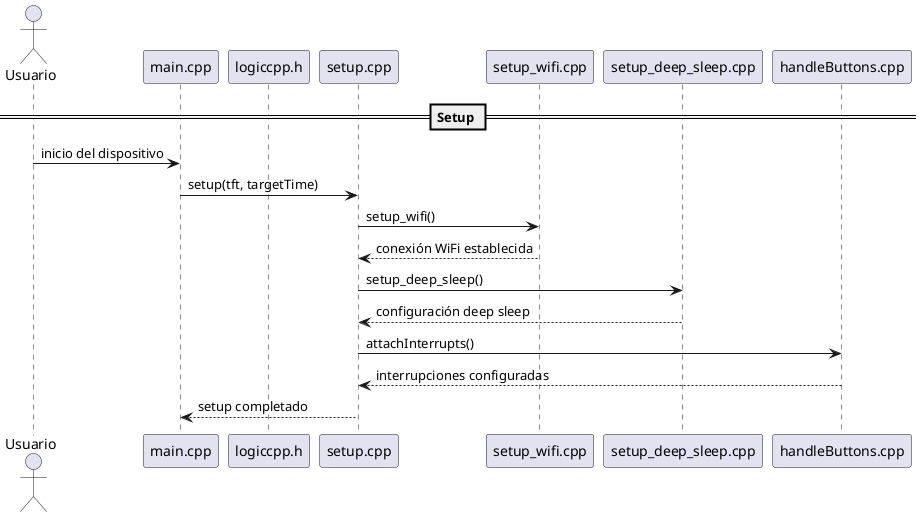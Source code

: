 @startuml
actor Usuario
participant main_cpp as "main.cpp"
participant logiccpp_h as "logiccpp.h"
participant setup_cpp as "setup.cpp"
participant setup_wifi_cpp as "setup_wifi.cpp"
participant setup_deep_sleep_cpp as "setup_deep_sleep.cpp"
participant handleButtons_cpp as "handleButtons.cpp"

== Setup ==
Usuario -> main_cpp: inicio del dispositivo
main_cpp -> setup_cpp: setup(tft, targetTime)
setup_cpp -> setup_wifi_cpp: setup_wifi()
setup_wifi_cpp --> setup_cpp: conexión WiFi establecida

setup_cpp -> setup_deep_sleep_cpp: setup_deep_sleep()
setup_deep_sleep_cpp --> setup_cpp: configuración deep sleep

setup_cpp -> handleButtons_cpp: attachInterrupts()
handleButtons_cpp --> setup_cpp: interrupciones configuradas

setup_cpp --> main_cpp: setup completado
@enduml

@startuml
actor Usuario
participant main_cpp as "main.cpp"
participant loop_cpp as "loop.cpp"
participant recibirDeApi_cpp as "recibirDeAPI.cpp"
participant show_screen_cpp as "show_screen.cpp"
participant mandarPeticion_cpp as "mandarPeticion.cpp"
participant deep_sleep_mode_cpp as "deep_sleep_mode.cpp"
participant handleButtons_cpp as "handleButtons.cpp"

== Loop principal ==
Usuario -> main_cpp: ejecución loop()
main_cpp -> loop_cpp: loop(tft, targetTime, running)

alt estado == 0
    loop_cpp -> show_screen_cpp: show_screen(function, place, tft)
    show_screen_cpp --> loop_cpp
    loop_cpp -> loop_cpp: estado = 1
end

alt estado == 1
    loop_cpp -> recibirDeApi_cpp: recibirDeAPI(function, place)
    recibirDeApi_cpp --> loop_cpp
    alt function != -1
        loop_cpp -> loop_cpp: estado = 2
    else
        loop_cpp -> deep_sleep_mode_cpp: deep_sleep_mode(suspendedtime)
        deep_sleep_mode_cpp --> loop_cpp
    end
end

alt estado == 2
    loop_cpp -> show_screen_cpp: show_screen(function, place, tft)
    show_screen_cpp --> loop_cpp
    loop_cpp -> loop_cpp: mostrar botones
    loop_cpp -> loop_cpp: estado = 3
end

alt estado == 3
    loop_cpp -> handleButtons_cpp: espera botón o timeout
    alt timeout
        loop_cpp -> deep_sleep_mode_cpp: deep_sleep_mode(suspendedtime)
    else botón presionado
        alt botón 1
            handleButtons_cpp -> loop_cpp: estado = 4
        else botón 2
            handleButtons_cpp -> loop_cpp: estado = 5
        end
    end
end

alt estado == 4
    loop_cpp -> mandarPeticion_cpp: mandarPeticion(function)
    mandarPeticion_cpp --> loop_cpp
    loop_cpp -> deep_sleep_mode_cpp: deep_sleep_mode(suspendedtime)
end

alt estado == 5
    loop_cpp -> loop_cpp: estado = 0 (solicitar nueva petición)
end
@enduml
